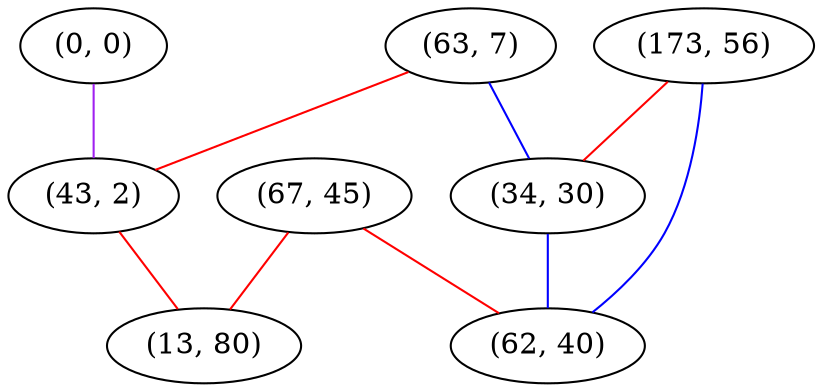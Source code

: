 graph "" {
"(0, 0)";
"(63, 7)";
"(173, 56)";
"(67, 45)";
"(43, 2)";
"(34, 30)";
"(62, 40)";
"(13, 80)";
"(0, 0)" -- "(43, 2)"  [color=purple, key=0, weight=4];
"(63, 7)" -- "(43, 2)"  [color=red, key=0, weight=1];
"(63, 7)" -- "(34, 30)"  [color=blue, key=0, weight=3];
"(173, 56)" -- "(34, 30)"  [color=red, key=0, weight=1];
"(173, 56)" -- "(62, 40)"  [color=blue, key=0, weight=3];
"(67, 45)" -- "(62, 40)"  [color=red, key=0, weight=1];
"(67, 45)" -- "(13, 80)"  [color=red, key=0, weight=1];
"(43, 2)" -- "(13, 80)"  [color=red, key=0, weight=1];
"(34, 30)" -- "(62, 40)"  [color=blue, key=0, weight=3];
}
